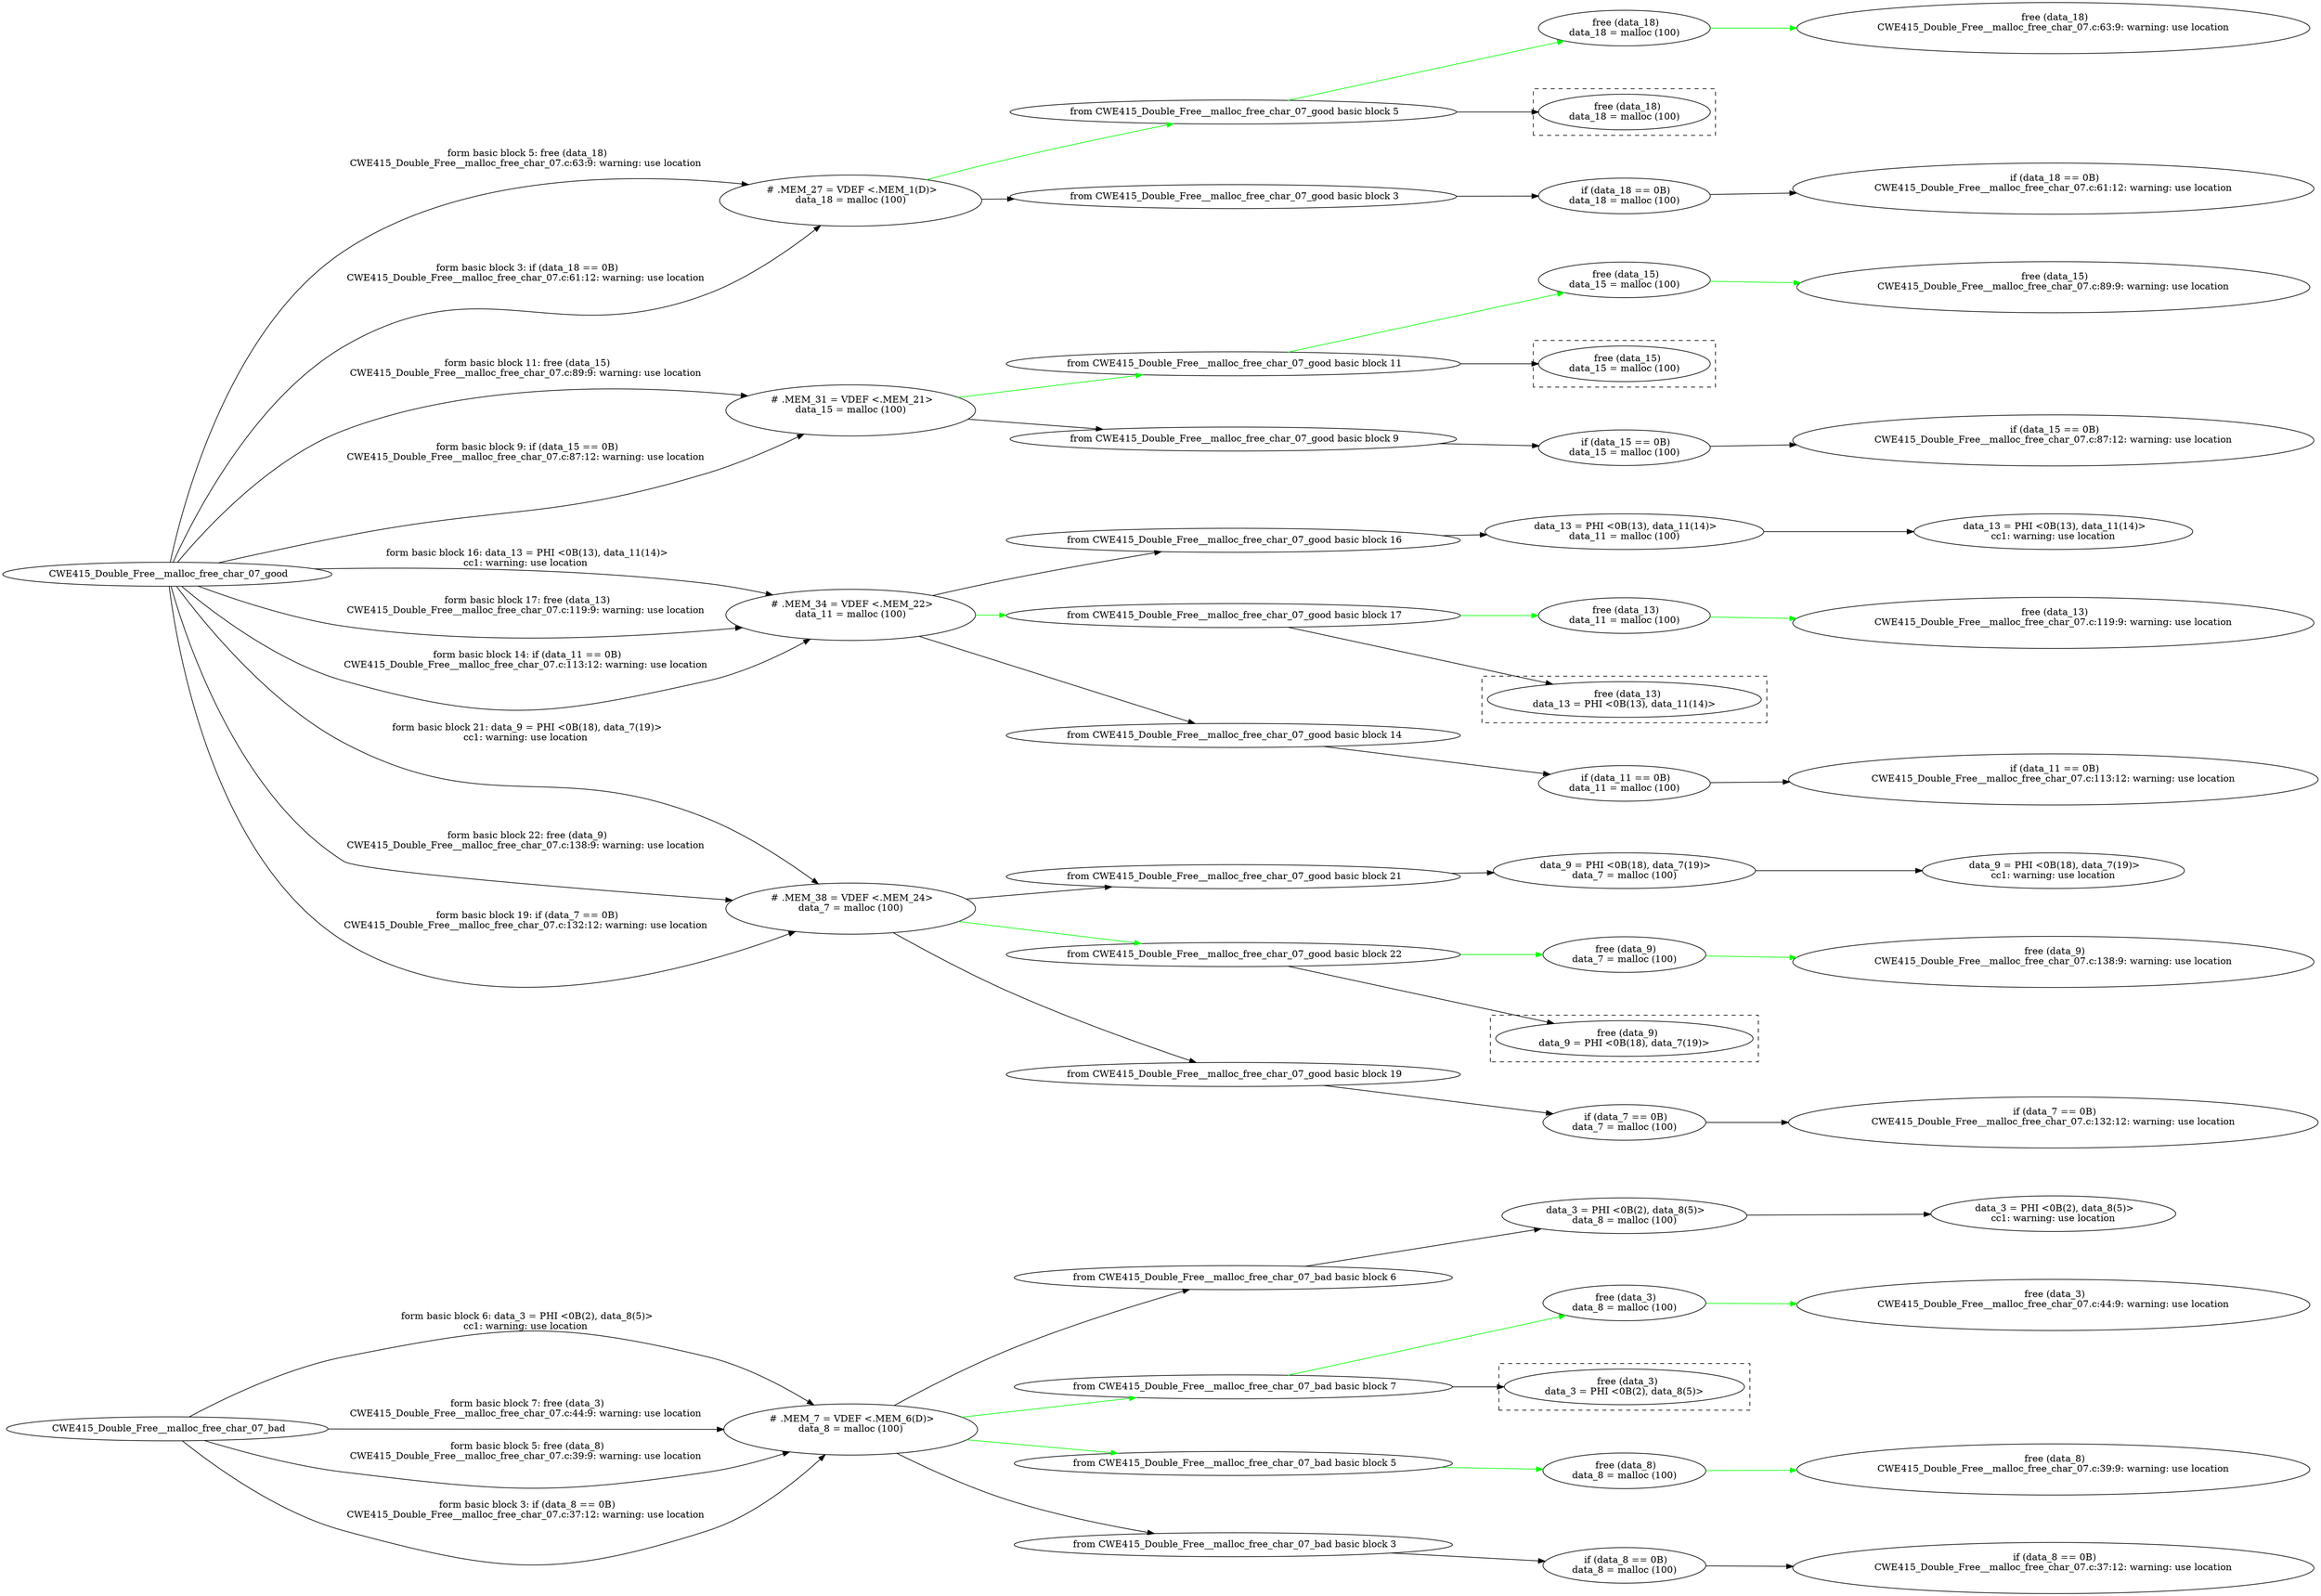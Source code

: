 digraph {constraint=false ;rankdir = LR; rank=same; nodesep=1.0; 


" CWE415_Double_Free__malloc_free_char_07_bad
"->


" # .MEM_7 = VDEF <.MEM_6(D)>
data_8 = malloc (100)

"

[label=" form basic block 6: data_3 = PHI <0B(2), data_8(5)>
cc1: warning: use location
" ]

" # .MEM_7 = VDEF <.MEM_6(D)>
data_8 = malloc (100)

"->

" from CWE415_Double_Free__malloc_free_char_07_bad basic block 6"

->" data_3 = PHI <0B(2), data_8(5)>
data_8 = malloc (100)
"

->" data_3 = PHI <0B(2), data_8(5)>
cc1: warning: use location
"


" CWE415_Double_Free__malloc_free_char_07_bad
"->


" # .MEM_7 = VDEF <.MEM_6(D)>
data_8 = malloc (100)

"

[label=" form basic block 7: free (data_3)
CWE415_Double_Free__malloc_free_char_07.c:44:9: warning: use location

" ]

" # .MEM_7 = VDEF <.MEM_6(D)>
data_8 = malloc (100)

"->

" from CWE415_Double_Free__malloc_free_char_07_bad basic block 7"

->" free (data_3)
data_8 = malloc (100)
"

->" free (data_3)
CWE415_Double_Free__malloc_free_char_07.c:44:9: warning: use location

"

[color="green" ]


" CWE415_Double_Free__malloc_free_char_07_bad
"->


" # .MEM_7 = VDEF <.MEM_6(D)>
data_8 = malloc (100)

"

[label=" form basic block 5: free (data_8)
CWE415_Double_Free__malloc_free_char_07.c:39:9: warning: use location

" ]

" # .MEM_7 = VDEF <.MEM_6(D)>
data_8 = malloc (100)

"->

" from CWE415_Double_Free__malloc_free_char_07_bad basic block 5"

->" free (data_8)
data_8 = malloc (100)
"

->" free (data_8)
CWE415_Double_Free__malloc_free_char_07.c:39:9: warning: use location

"

[color="green" ]


" CWE415_Double_Free__malloc_free_char_07_bad
"->


" # .MEM_7 = VDEF <.MEM_6(D)>
data_8 = malloc (100)

"

[label=" form basic block 3: if (data_8 == 0B)
CWE415_Double_Free__malloc_free_char_07.c:37:12: warning: use location

" ]

" # .MEM_7 = VDEF <.MEM_6(D)>
data_8 = malloc (100)

"->

" from CWE415_Double_Free__malloc_free_char_07_bad basic block 3"

->" if (data_8 == 0B)
data_8 = malloc (100)
"

->" if (data_8 == 0B)
CWE415_Double_Free__malloc_free_char_07.c:37:12: warning: use location

"


" from CWE415_Double_Free__malloc_free_char_07_bad basic block 7"

->subgraph cluster_544538270 { style ="dashed";"  free (data_3)
data_3 = PHI <0B(2), data_8(5)>
";}








" CWE415_Double_Free__malloc_free_char_07_good
"->


" # .MEM_27 = VDEF <.MEM_1(D)>
data_18 = malloc (100)

"

[label=" form basic block 5: free (data_18)
CWE415_Double_Free__malloc_free_char_07.c:63:9: warning: use location

" ]

" # .MEM_27 = VDEF <.MEM_1(D)>
data_18 = malloc (100)

"->

" from CWE415_Double_Free__malloc_free_char_07_good basic block 5"

->" free (data_18)
data_18 = malloc (100)
"

->" free (data_18)
CWE415_Double_Free__malloc_free_char_07.c:63:9: warning: use location

"

[color="green" ]


" CWE415_Double_Free__malloc_free_char_07_good
"->


" # .MEM_27 = VDEF <.MEM_1(D)>
data_18 = malloc (100)

"

[label=" form basic block 3: if (data_18 == 0B)
CWE415_Double_Free__malloc_free_char_07.c:61:12: warning: use location

" ]

" # .MEM_27 = VDEF <.MEM_1(D)>
data_18 = malloc (100)

"->

" from CWE415_Double_Free__malloc_free_char_07_good basic block 3"

->" if (data_18 == 0B)
data_18 = malloc (100)
"

->" if (data_18 == 0B)
CWE415_Double_Free__malloc_free_char_07.c:61:12: warning: use location

"


" from CWE415_Double_Free__malloc_free_char_07_good basic block 5"

->subgraph cluster_1896271391 { style ="dashed";"  free (data_18)
data_18 = malloc (100)
";}








" CWE415_Double_Free__malloc_free_char_07_good
"->


" # .MEM_31 = VDEF <.MEM_21>
data_15 = malloc (100)

"

[label=" form basic block 11: free (data_15)
CWE415_Double_Free__malloc_free_char_07.c:89:9: warning: use location

" ]

" # .MEM_31 = VDEF <.MEM_21>
data_15 = malloc (100)

"->

" from CWE415_Double_Free__malloc_free_char_07_good basic block 11"

->" free (data_15)
data_15 = malloc (100)
"

->" free (data_15)
CWE415_Double_Free__malloc_free_char_07.c:89:9: warning: use location

"

[color="green" ]


" CWE415_Double_Free__malloc_free_char_07_good
"->


" # .MEM_31 = VDEF <.MEM_21>
data_15 = malloc (100)

"

[label=" form basic block 9: if (data_15 == 0B)
CWE415_Double_Free__malloc_free_char_07.c:87:12: warning: use location

" ]

" # .MEM_31 = VDEF <.MEM_21>
data_15 = malloc (100)

"->

" from CWE415_Double_Free__malloc_free_char_07_good basic block 9"

->" if (data_15 == 0B)
data_15 = malloc (100)
"

->" if (data_15 == 0B)
CWE415_Double_Free__malloc_free_char_07.c:87:12: warning: use location

"


" from CWE415_Double_Free__malloc_free_char_07_good basic block 11"

->subgraph cluster_1191182110 { style ="dashed";"  free (data_15)
data_15 = malloc (100)
";}








" CWE415_Double_Free__malloc_free_char_07_good
"->


" # .MEM_34 = VDEF <.MEM_22>
data_11 = malloc (100)

"

[label=" form basic block 16: data_13 = PHI <0B(13), data_11(14)>
cc1: warning: use location
" ]

" # .MEM_34 = VDEF <.MEM_22>
data_11 = malloc (100)

"->

" from CWE415_Double_Free__malloc_free_char_07_good basic block 16"

->" data_13 = PHI <0B(13), data_11(14)>
data_11 = malloc (100)
"

->" data_13 = PHI <0B(13), data_11(14)>
cc1: warning: use location
"


" CWE415_Double_Free__malloc_free_char_07_good
"->


" # .MEM_34 = VDEF <.MEM_22>
data_11 = malloc (100)

"

[label=" form basic block 17: free (data_13)
CWE415_Double_Free__malloc_free_char_07.c:119:9: warning: use location

" ]

" # .MEM_34 = VDEF <.MEM_22>
data_11 = malloc (100)

"->

" from CWE415_Double_Free__malloc_free_char_07_good basic block 17"

->" free (data_13)
data_11 = malloc (100)
"

->" free (data_13)
CWE415_Double_Free__malloc_free_char_07.c:119:9: warning: use location

"

[color="green" ]


" CWE415_Double_Free__malloc_free_char_07_good
"->


" # .MEM_34 = VDEF <.MEM_22>
data_11 = malloc (100)

"

[label=" form basic block 14: if (data_11 == 0B)
CWE415_Double_Free__malloc_free_char_07.c:113:12: warning: use location

" ]

" # .MEM_34 = VDEF <.MEM_22>
data_11 = malloc (100)

"->

" from CWE415_Double_Free__malloc_free_char_07_good basic block 14"

->" if (data_11 == 0B)
data_11 = malloc (100)
"

->" if (data_11 == 0B)
CWE415_Double_Free__malloc_free_char_07.c:113:12: warning: use location

"


" from CWE415_Double_Free__malloc_free_char_07_good basic block 17"

->subgraph cluster_1596555126 { style ="dashed";"  free (data_13)
data_13 = PHI <0B(13), data_11(14)>
";}








" CWE415_Double_Free__malloc_free_char_07_good
"->


" # .MEM_38 = VDEF <.MEM_24>
data_7 = malloc (100)

"

[label=" form basic block 21: data_9 = PHI <0B(18), data_7(19)>
cc1: warning: use location
" ]

" # .MEM_38 = VDEF <.MEM_24>
data_7 = malloc (100)

"->

" from CWE415_Double_Free__malloc_free_char_07_good basic block 21"

->" data_9 = PHI <0B(18), data_7(19)>
data_7 = malloc (100)
"

->" data_9 = PHI <0B(18), data_7(19)>
cc1: warning: use location
"


" CWE415_Double_Free__malloc_free_char_07_good
"->


" # .MEM_38 = VDEF <.MEM_24>
data_7 = malloc (100)

"

[label=" form basic block 22: free (data_9)
CWE415_Double_Free__malloc_free_char_07.c:138:9: warning: use location

" ]

" # .MEM_38 = VDEF <.MEM_24>
data_7 = malloc (100)

"->

" from CWE415_Double_Free__malloc_free_char_07_good basic block 22"

->" free (data_9)
data_7 = malloc (100)
"

->" free (data_9)
CWE415_Double_Free__malloc_free_char_07.c:138:9: warning: use location

"

[color="green" ]


" CWE415_Double_Free__malloc_free_char_07_good
"->


" # .MEM_38 = VDEF <.MEM_24>
data_7 = malloc (100)

"

[label=" form basic block 19: if (data_7 == 0B)
CWE415_Double_Free__malloc_free_char_07.c:132:12: warning: use location

" ]

" # .MEM_38 = VDEF <.MEM_24>
data_7 = malloc (100)

"->

" from CWE415_Double_Free__malloc_free_char_07_good basic block 19"

->" if (data_7 == 0B)
data_7 = malloc (100)
"

->" if (data_7 == 0B)
CWE415_Double_Free__malloc_free_char_07.c:132:12: warning: use location

"


" from CWE415_Double_Free__malloc_free_char_07_good basic block 22"

->subgraph cluster_251175422 { style ="dashed";"  free (data_9)
data_9 = PHI <0B(18), data_7(19)>
";} }
